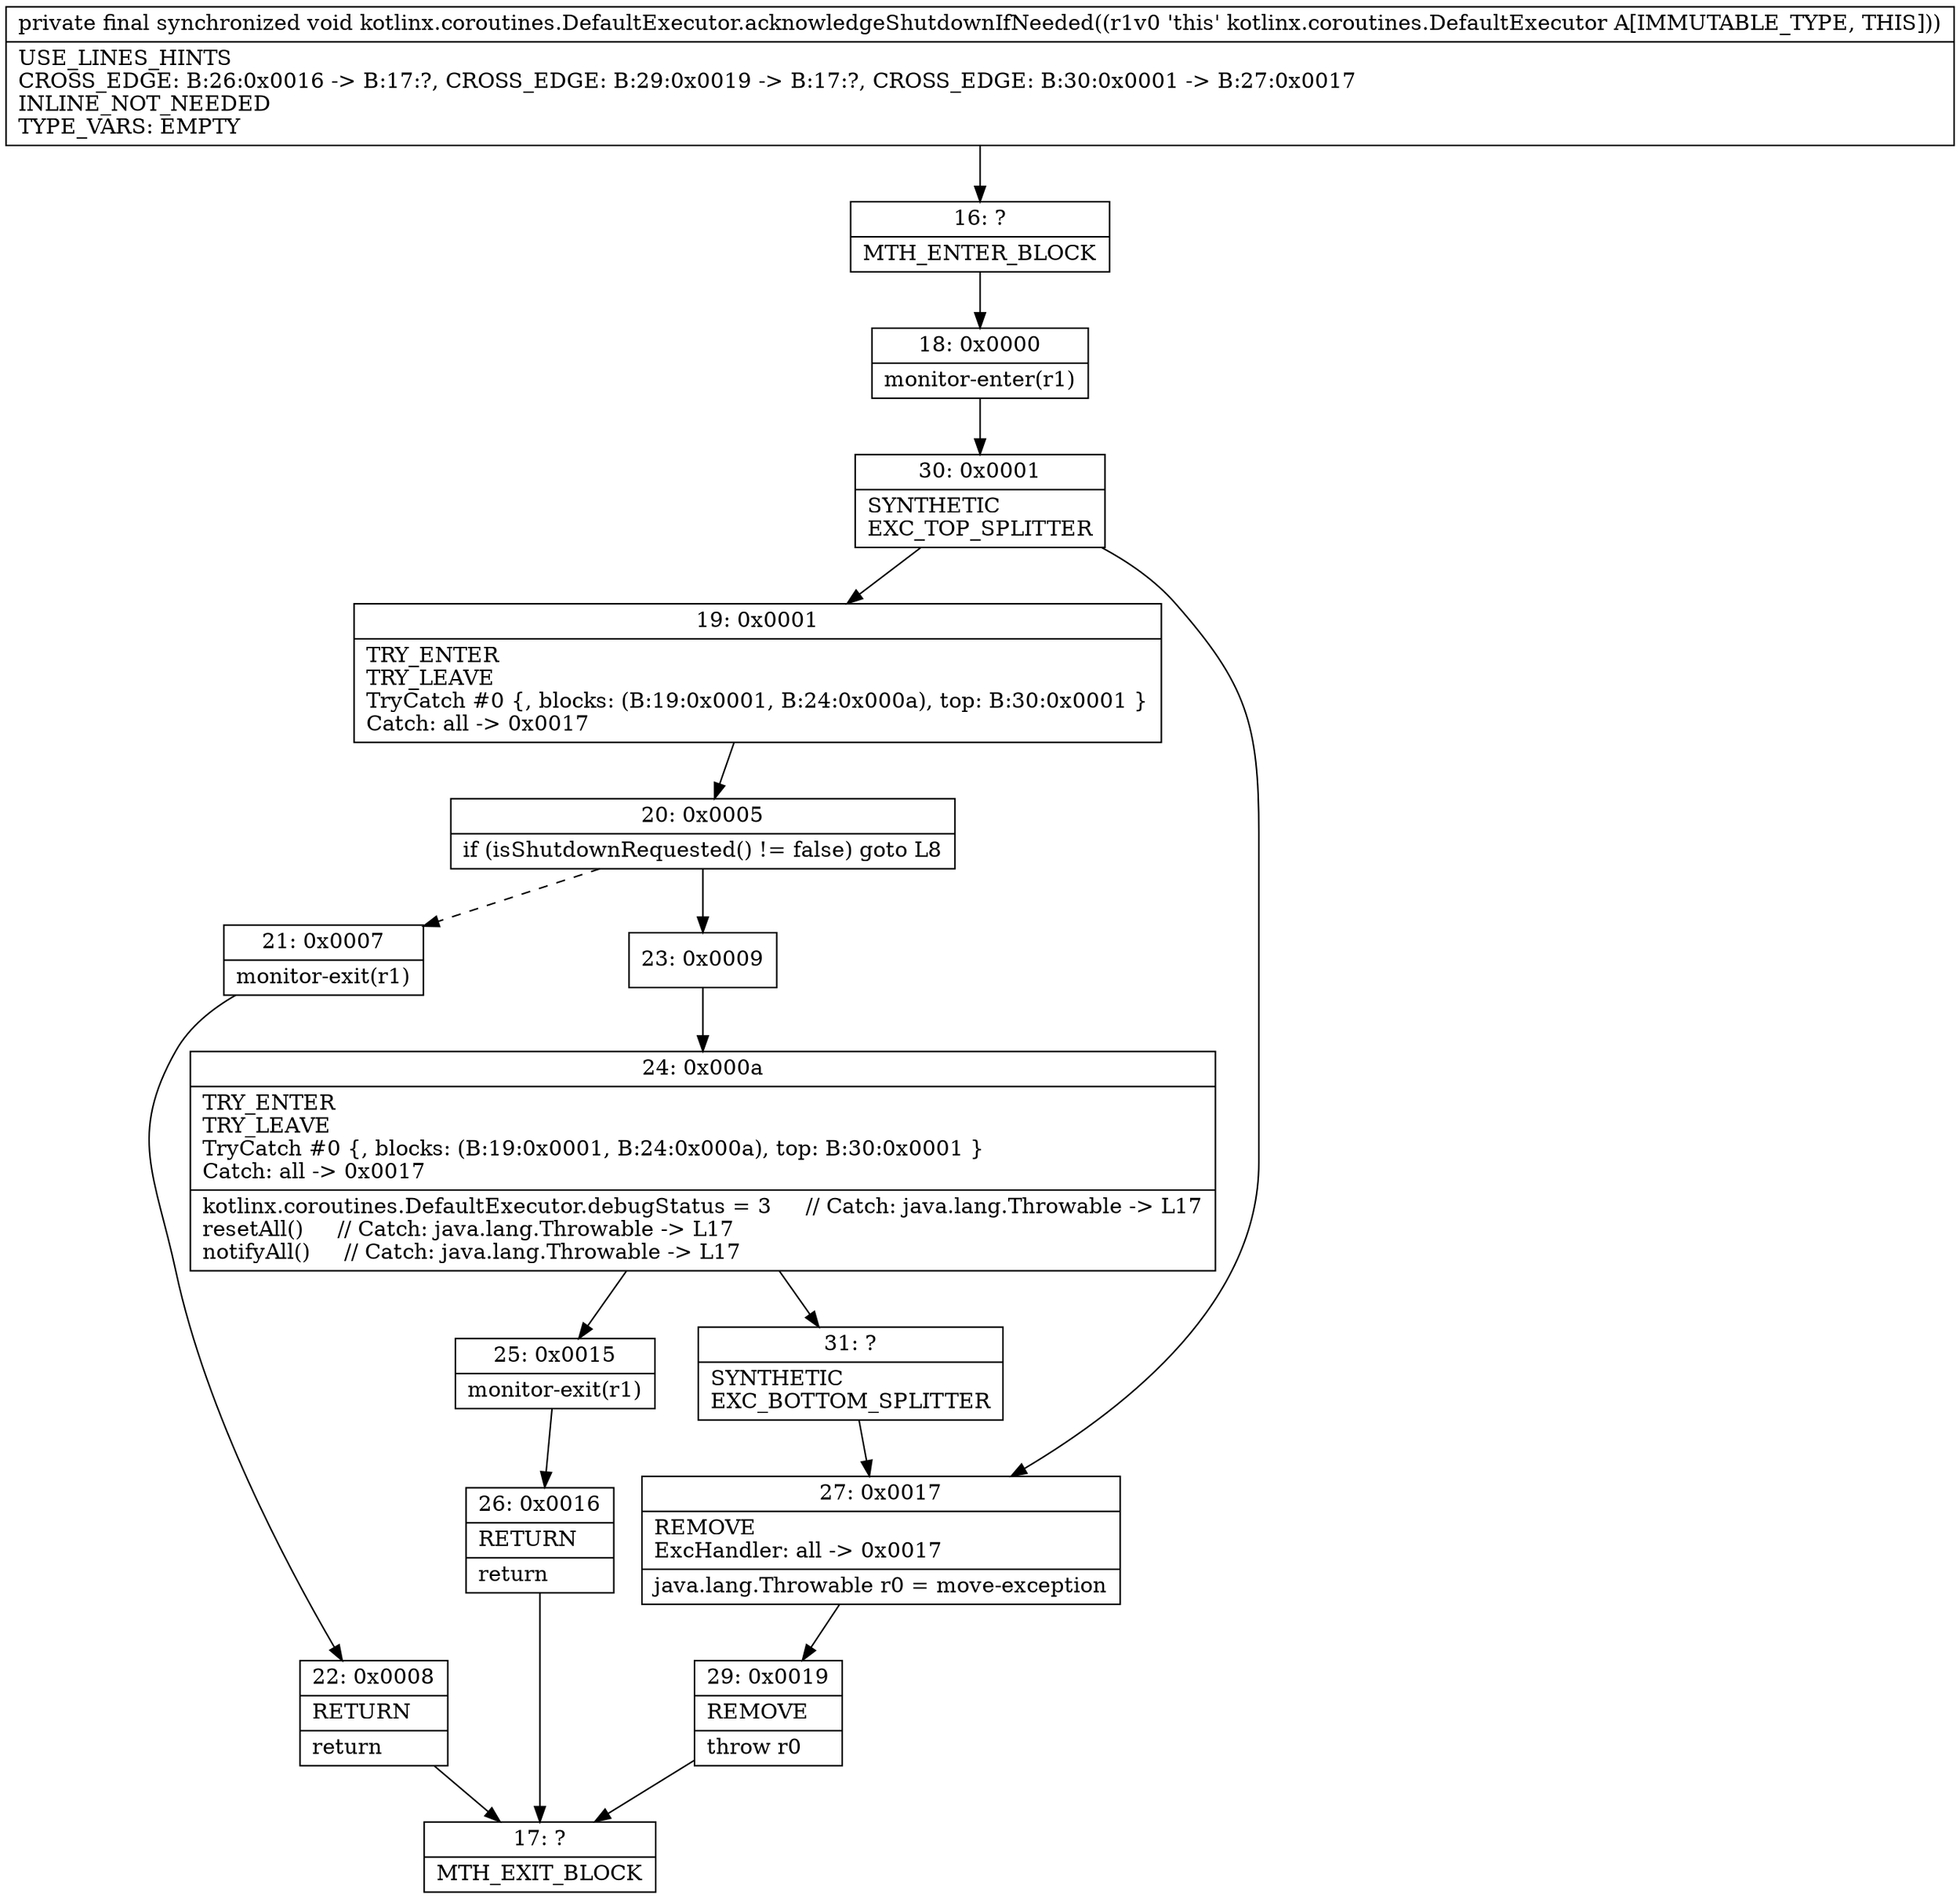 digraph "CFG forkotlinx.coroutines.DefaultExecutor.acknowledgeShutdownIfNeeded()V" {
Node_16 [shape=record,label="{16\:\ ?|MTH_ENTER_BLOCK\l}"];
Node_18 [shape=record,label="{18\:\ 0x0000|monitor\-enter(r1)\l}"];
Node_30 [shape=record,label="{30\:\ 0x0001|SYNTHETIC\lEXC_TOP_SPLITTER\l}"];
Node_19 [shape=record,label="{19\:\ 0x0001|TRY_ENTER\lTRY_LEAVE\lTryCatch #0 \{, blocks: (B:19:0x0001, B:24:0x000a), top: B:30:0x0001 \}\lCatch: all \-\> 0x0017\l}"];
Node_20 [shape=record,label="{20\:\ 0x0005|if (isShutdownRequested() != false) goto L8\l}"];
Node_21 [shape=record,label="{21\:\ 0x0007|monitor\-exit(r1)\l}"];
Node_22 [shape=record,label="{22\:\ 0x0008|RETURN\l|return\l}"];
Node_17 [shape=record,label="{17\:\ ?|MTH_EXIT_BLOCK\l}"];
Node_23 [shape=record,label="{23\:\ 0x0009}"];
Node_24 [shape=record,label="{24\:\ 0x000a|TRY_ENTER\lTRY_LEAVE\lTryCatch #0 \{, blocks: (B:19:0x0001, B:24:0x000a), top: B:30:0x0001 \}\lCatch: all \-\> 0x0017\l|kotlinx.coroutines.DefaultExecutor.debugStatus = 3     \/\/ Catch: java.lang.Throwable \-\> L17\lresetAll()     \/\/ Catch: java.lang.Throwable \-\> L17\lnotifyAll()     \/\/ Catch: java.lang.Throwable \-\> L17\l}"];
Node_25 [shape=record,label="{25\:\ 0x0015|monitor\-exit(r1)\l}"];
Node_26 [shape=record,label="{26\:\ 0x0016|RETURN\l|return\l}"];
Node_31 [shape=record,label="{31\:\ ?|SYNTHETIC\lEXC_BOTTOM_SPLITTER\l}"];
Node_27 [shape=record,label="{27\:\ 0x0017|REMOVE\lExcHandler: all \-\> 0x0017\l|java.lang.Throwable r0 = move\-exception\l}"];
Node_29 [shape=record,label="{29\:\ 0x0019|REMOVE\l|throw r0\l}"];
MethodNode[shape=record,label="{private final synchronized void kotlinx.coroutines.DefaultExecutor.acknowledgeShutdownIfNeeded((r1v0 'this' kotlinx.coroutines.DefaultExecutor A[IMMUTABLE_TYPE, THIS]))  | USE_LINES_HINTS\lCROSS_EDGE: B:26:0x0016 \-\> B:17:?, CROSS_EDGE: B:29:0x0019 \-\> B:17:?, CROSS_EDGE: B:30:0x0001 \-\> B:27:0x0017\lINLINE_NOT_NEEDED\lTYPE_VARS: EMPTY\l}"];
MethodNode -> Node_16;Node_16 -> Node_18;
Node_18 -> Node_30;
Node_30 -> Node_19;
Node_30 -> Node_27;
Node_19 -> Node_20;
Node_20 -> Node_21[style=dashed];
Node_20 -> Node_23;
Node_21 -> Node_22;
Node_22 -> Node_17;
Node_23 -> Node_24;
Node_24 -> Node_25;
Node_24 -> Node_31;
Node_25 -> Node_26;
Node_26 -> Node_17;
Node_31 -> Node_27;
Node_27 -> Node_29;
Node_29 -> Node_17;
}


